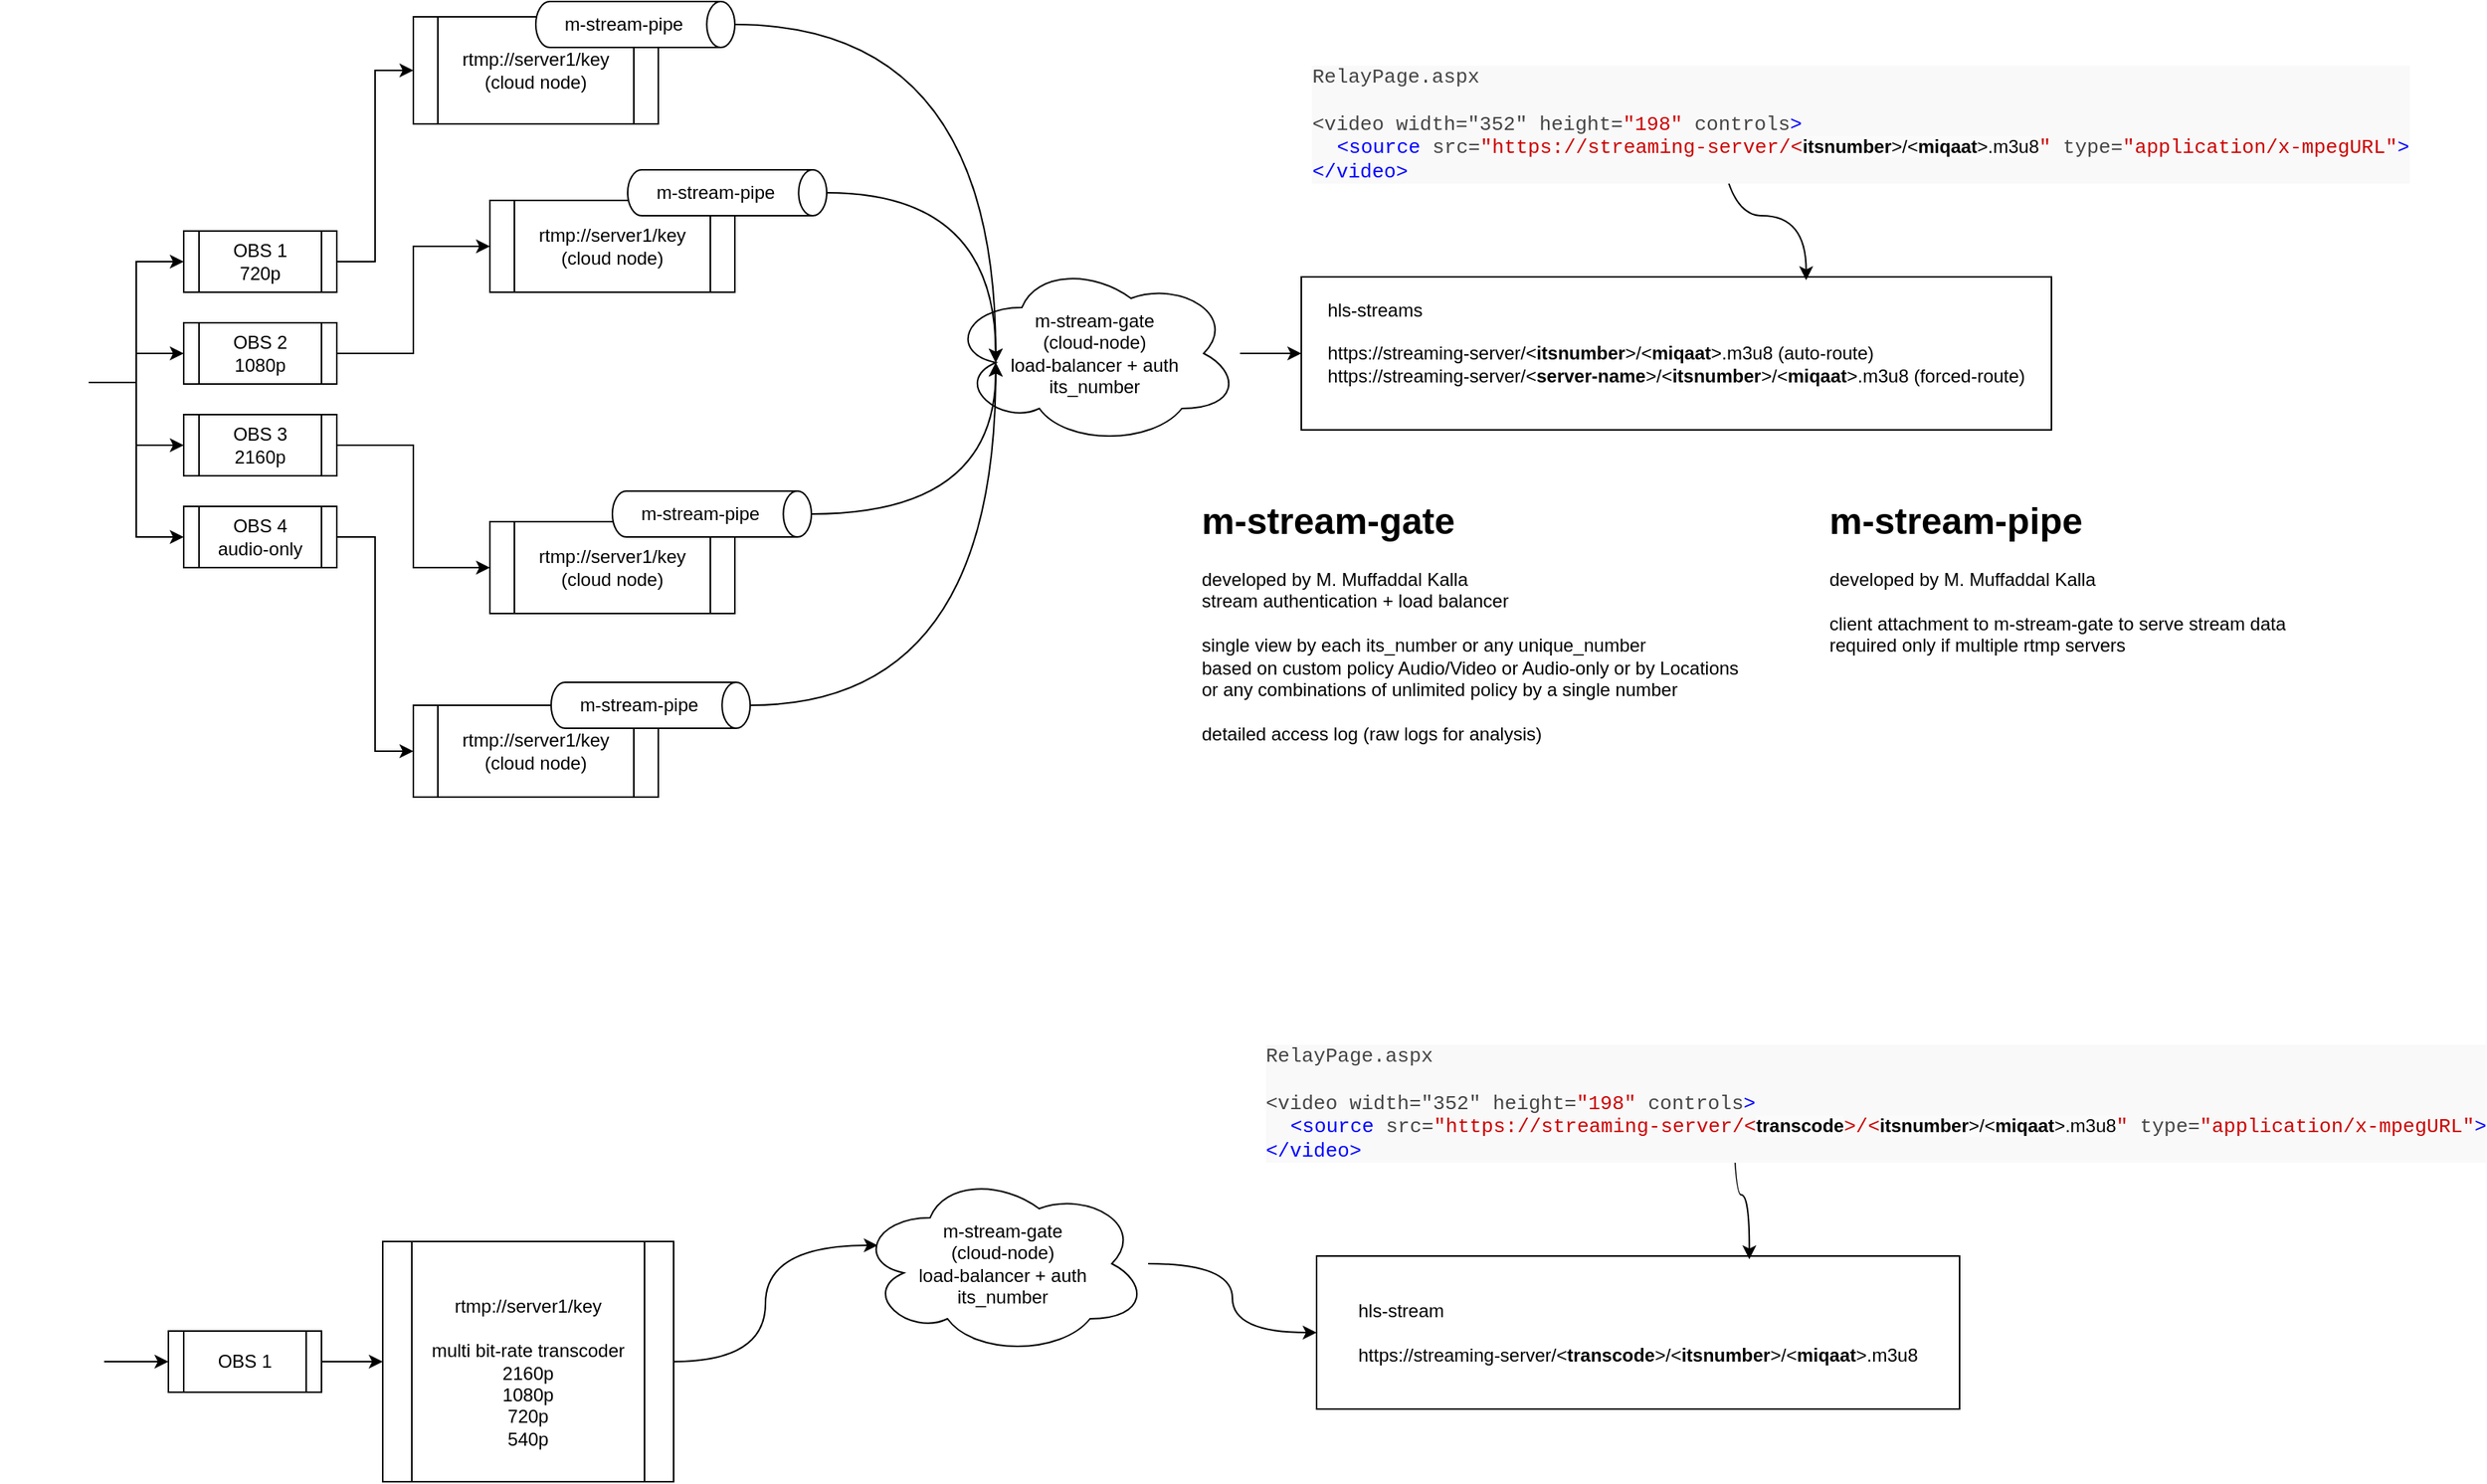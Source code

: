 <mxfile version="21.6.2" type="github">
  <diagram name="Page-1" id="kLFePdFWsTufF-HmQE2H">
    <mxGraphModel dx="1509" dy="838" grid="1" gridSize="10" guides="1" tooltips="1" connect="1" arrows="1" fold="1" page="1" pageScale="1" pageWidth="1169" pageHeight="827" math="0" shadow="0">
      <root>
        <mxCell id="0" />
        <mxCell id="1" parent="0" />
        <mxCell id="W_m8egjQRSMQ96TAHbuR-48" value="&lt;h1&gt;m-stream-gate&lt;/h1&gt;&lt;p&gt;developed by M. Muffaddal Kalla&lt;br&gt;stream authentication + load balancer&lt;br&gt;&lt;br&gt;single view by each its_number or any unique_number &lt;br&gt;based on custom policy Audio/Video or Audio-only or by Locations&lt;br&gt;or any combinations of unlimited policy by a single number&lt;br&gt;&lt;br&gt;detailed access log (raw logs for analysis)&lt;br&gt;&lt;br&gt;&lt;br&gt;&lt;/p&gt;" style="text;html=1;strokeColor=none;fillColor=none;spacing=5;spacingTop=-20;whiteSpace=wrap;overflow=hidden;rounded=0;" vertex="1" parent="1">
          <mxGeometry x="800" y="340" width="390" height="170" as="geometry" />
        </mxCell>
        <mxCell id="W_m8egjQRSMQ96TAHbuR-49" value="&lt;h1&gt;m-stream-pipe&lt;/h1&gt;&lt;p&gt;developed by M. Muffaddal Kalla&lt;br&gt;&lt;br&gt;client attachment to m-stream-gate to serve stream data&lt;br&gt;required only if multiple rtmp servers&lt;/p&gt;" style="text;html=1;strokeColor=none;fillColor=none;spacing=5;spacingTop=-20;whiteSpace=wrap;overflow=hidden;rounded=0;" vertex="1" parent="1">
          <mxGeometry x="1210" y="340" width="390" height="170" as="geometry" />
        </mxCell>
        <mxCell id="W_m8egjQRSMQ96TAHbuR-52" value="" style="shape=image;html=1;verticalAlign=top;verticalLabelPosition=bottom;labelBackgroundColor=#ffffff;imageAspect=0;aspect=fixed;image=https://cdn1.iconfinder.com/data/icons/social-media-vol-3/24/_video-128.png;flipH=1;" vertex="1" parent="1">
          <mxGeometry x="30" y="880" width="58" height="58" as="geometry" />
        </mxCell>
        <mxCell id="W_m8egjQRSMQ96TAHbuR-84" style="edgeStyle=orthogonalEdgeStyle;rounded=0;orthogonalLoop=1;jettySize=auto;html=1;entryX=0;entryY=0.5;entryDx=0;entryDy=0;" edge="1" parent="1" source="W_m8egjQRSMQ96TAHbuR-53" target="W_m8egjQRSMQ96TAHbuR-82">
          <mxGeometry relative="1" as="geometry" />
        </mxCell>
        <mxCell id="W_m8egjQRSMQ96TAHbuR-53" value="OBS 1" style="shape=process;whiteSpace=wrap;html=1;backgroundOutline=1;" vertex="1" parent="1">
          <mxGeometry x="130" y="889" width="100" height="40" as="geometry" />
        </mxCell>
        <mxCell id="W_m8egjQRSMQ96TAHbuR-54" style="edgeStyle=orthogonalEdgeStyle;rounded=0;orthogonalLoop=1;jettySize=auto;html=1;entryX=0;entryY=0.5;entryDx=0;entryDy=0;" edge="1" parent="1" source="W_m8egjQRSMQ96TAHbuR-52" target="W_m8egjQRSMQ96TAHbuR-53">
          <mxGeometry relative="1" as="geometry" />
        </mxCell>
        <mxCell id="W_m8egjQRSMQ96TAHbuR-69" value="m-stream-gate&lt;br&gt;(cloud-node)&lt;br&gt;load-balancer + auth&lt;br&gt;its_number" style="ellipse;shape=cloud;whiteSpace=wrap;html=1;" vertex="1" parent="1">
          <mxGeometry x="580" y="785" width="190" height="120" as="geometry" />
        </mxCell>
        <mxCell id="W_m8egjQRSMQ96TAHbuR-78" value="&lt;div style=&quot;text-align: left;&quot;&gt;hls-stream&lt;br&gt;&lt;br&gt;https://streaming-server/&amp;lt;&lt;b&gt;transcode&lt;/b&gt;&amp;gt;/&amp;lt;&lt;b&gt;itsnumber&lt;/b&gt;&amp;gt;/&amp;lt;&lt;b&gt;miqaat&lt;/b&gt;&amp;gt;.m3u8&lt;/div&gt;" style="rounded=0;whiteSpace=wrap;html=1;" vertex="1" parent="1">
          <mxGeometry x="880" y="840" width="420" height="100" as="geometry" />
        </mxCell>
        <mxCell id="W_m8egjQRSMQ96TAHbuR-79" style="edgeStyle=orthogonalEdgeStyle;rounded=0;orthogonalLoop=1;jettySize=auto;html=1;curved=1;" edge="1" parent="1" source="W_m8egjQRSMQ96TAHbuR-69" target="W_m8egjQRSMQ96TAHbuR-78">
          <mxGeometry relative="1" as="geometry" />
        </mxCell>
        <mxCell id="W_m8egjQRSMQ96TAHbuR-80" style="edgeStyle=orthogonalEdgeStyle;rounded=0;orthogonalLoop=1;jettySize=auto;html=1;entryX=0.673;entryY=0.021;entryDx=0;entryDy=0;entryPerimeter=0;curved=1;" edge="1" parent="1" target="W_m8egjQRSMQ96TAHbuR-78">
          <mxGeometry relative="1" as="geometry">
            <mxPoint x="1152" y="714.955" as="sourcePoint" />
            <Array as="points">
              <mxPoint x="1152" y="800" />
            </Array>
          </mxGeometry>
        </mxCell>
        <mxCell id="W_m8egjQRSMQ96TAHbuR-81" value="&lt;div style=&quot;border-color: var(--border-color); color: rgb(68, 68, 68); font-family: Consolas, Courier, monospace; font-size: 13px; text-align: left; background-color: rgb(249, 249, 249); padding-left: 0px;&quot;&gt;RelayPage.aspx&lt;br&gt;&lt;br&gt;&amp;lt;video&amp;nbsp;width=&quot;352&quot;&amp;nbsp;height=&lt;span style=&quot;border-color: var(--border-color); color: rgb(204, 0, 0);&quot; class=&quot;rd_code_red&quot;&gt;&quot;198&quot;&lt;/span&gt;&amp;nbsp;controls&lt;span style=&quot;border-color: var(--border-color); color: rgb(0, 0, 255);&quot; class=&quot;rd_code_blu&quot;&gt;&amp;gt;&lt;/span&gt;&lt;/div&gt;&lt;div style=&quot;border-color: var(--border-color); color: rgb(68, 68, 68); font-family: Consolas, Courier, monospace; font-size: 13px; text-align: left; background-color: rgb(249, 249, 249); padding-left: 16px;&quot;&gt;&lt;span style=&quot;border-color: var(--border-color); color: rgb(0, 0, 255);&quot; class=&quot;rd_code_blu&quot;&gt;&amp;lt;source&lt;/span&gt;&amp;nbsp;src=&lt;span style=&quot;border-color: var(--border-color); color: rgb(204, 0, 0);&quot; class=&quot;rd_code_red&quot;&gt;&quot;https://streaming-server/&amp;lt;&lt;b style=&quot;border-color: var(--border-color); color: rgb(0, 0, 0); font-family: Helvetica; font-size: 12px; background-color: rgb(251, 251, 251);&quot;&gt;transcode&lt;/b&gt;&amp;gt;/&amp;lt;&lt;b style=&quot;border-color: var(--border-color); color: rgb(0, 0, 0); font-family: Helvetica; font-size: 12px; background-color: rgb(251, 251, 251);&quot;&gt;itsnumber&lt;/b&gt;&lt;span style=&quot;color: rgb(0, 0, 0); font-family: Helvetica; font-size: 12px; background-color: rgb(251, 251, 251);&quot;&gt;&amp;gt;/&amp;lt;&lt;/span&gt;&lt;b style=&quot;border-color: var(--border-color); color: rgb(0, 0, 0); font-family: Helvetica; font-size: 12px; background-color: rgb(251, 251, 251);&quot;&gt;miqaat&lt;/b&gt;&lt;span style=&quot;color: rgb(0, 0, 0); font-family: Helvetica; font-size: 12px; background-color: rgb(251, 251, 251);&quot;&gt;&amp;gt;.m3u8&lt;/span&gt;&quot;&lt;/span&gt;&amp;nbsp;type=&lt;span style=&quot;border-color: var(--border-color); color: rgb(204, 0, 0);&quot; class=&quot;rd_code_red&quot;&gt;&quot;application/x-mpegURL&quot;&lt;/span&gt;&lt;span style=&quot;border-color: var(--border-color); color: rgb(0, 0, 255);&quot; class=&quot;rd_code_blu&quot;&gt;&amp;gt;&lt;/span&gt;&lt;/div&gt;&lt;div style=&quot;border-color: var(--border-color); color: rgb(68, 68, 68); font-family: Consolas, Courier, monospace; font-size: 13px; text-align: left; background-color: rgb(249, 249, 249); padding-left: 0px;&quot;&gt;&lt;span style=&quot;border-color: var(--border-color); color: rgb(0, 0, 255);&quot; class=&quot;rd_code_blu&quot;&gt;&amp;lt;/video&amp;gt;&lt;/span&gt;&lt;/div&gt;" style="text;html=1;align=center;verticalAlign=middle;resizable=0;points=[];autosize=1;strokeColor=none;fillColor=none;" vertex="1" parent="1">
          <mxGeometry x="860" y="695" width="770" height="90" as="geometry" />
        </mxCell>
        <mxCell id="W_m8egjQRSMQ96TAHbuR-1" value="" style="shape=image;html=1;verticalAlign=top;verticalLabelPosition=bottom;labelBackgroundColor=#ffffff;imageAspect=0;aspect=fixed;image=https://cdn1.iconfinder.com/data/icons/social-media-vol-3/24/_video-128.png;flipH=1;" vertex="1" parent="1">
          <mxGeometry x="20" y="240" width="58" height="58" as="geometry" />
        </mxCell>
        <mxCell id="W_m8egjQRSMQ96TAHbuR-2" value="OBS 1&lt;br&gt;720p" style="shape=process;whiteSpace=wrap;html=1;backgroundOutline=1;" vertex="1" parent="1">
          <mxGeometry x="140" y="170" width="100" height="40" as="geometry" />
        </mxCell>
        <mxCell id="W_m8egjQRSMQ96TAHbuR-3" style="edgeStyle=orthogonalEdgeStyle;rounded=0;orthogonalLoop=1;jettySize=auto;html=1;entryX=0;entryY=0.5;entryDx=0;entryDy=0;" edge="1" parent="1" source="W_m8egjQRSMQ96TAHbuR-1" target="W_m8egjQRSMQ96TAHbuR-2">
          <mxGeometry relative="1" as="geometry" />
        </mxCell>
        <mxCell id="W_m8egjQRSMQ96TAHbuR-4" value="OBS 2&lt;br&gt;1080p" style="shape=process;whiteSpace=wrap;html=1;backgroundOutline=1;" vertex="1" parent="1">
          <mxGeometry x="140" y="230" width="100" height="40" as="geometry" />
        </mxCell>
        <mxCell id="W_m8egjQRSMQ96TAHbuR-5" style="edgeStyle=orthogonalEdgeStyle;rounded=0;orthogonalLoop=1;jettySize=auto;html=1;entryX=0;entryY=0.5;entryDx=0;entryDy=0;" edge="1" parent="1" source="W_m8egjQRSMQ96TAHbuR-1" target="W_m8egjQRSMQ96TAHbuR-4">
          <mxGeometry relative="1" as="geometry" />
        </mxCell>
        <mxCell id="W_m8egjQRSMQ96TAHbuR-6" value="OBS 3&lt;br&gt;2160p" style="shape=process;whiteSpace=wrap;html=1;backgroundOutline=1;" vertex="1" parent="1">
          <mxGeometry x="140" y="290" width="100" height="40" as="geometry" />
        </mxCell>
        <mxCell id="W_m8egjQRSMQ96TAHbuR-7" style="edgeStyle=orthogonalEdgeStyle;rounded=0;orthogonalLoop=1;jettySize=auto;html=1;" edge="1" parent="1" source="W_m8egjQRSMQ96TAHbuR-1" target="W_m8egjQRSMQ96TAHbuR-6">
          <mxGeometry relative="1" as="geometry" />
        </mxCell>
        <mxCell id="W_m8egjQRSMQ96TAHbuR-8" value="OBS 4&lt;br&gt;audio-only" style="shape=process;whiteSpace=wrap;html=1;backgroundOutline=1;" vertex="1" parent="1">
          <mxGeometry x="140" y="350" width="100" height="40" as="geometry" />
        </mxCell>
        <mxCell id="W_m8egjQRSMQ96TAHbuR-9" style="edgeStyle=orthogonalEdgeStyle;rounded=0;orthogonalLoop=1;jettySize=auto;html=1;entryX=0;entryY=0.5;entryDx=0;entryDy=0;" edge="1" parent="1" source="W_m8egjQRSMQ96TAHbuR-1" target="W_m8egjQRSMQ96TAHbuR-8">
          <mxGeometry relative="1" as="geometry" />
        </mxCell>
        <mxCell id="W_m8egjQRSMQ96TAHbuR-10" value="rtmp://server1/key&lt;br&gt;(cloud node)" style="shape=process;whiteSpace=wrap;html=1;backgroundOutline=1;" vertex="1" parent="1">
          <mxGeometry x="290" y="30" width="160" height="70" as="geometry" />
        </mxCell>
        <mxCell id="W_m8egjQRSMQ96TAHbuR-11" style="edgeStyle=orthogonalEdgeStyle;rounded=0;orthogonalLoop=1;jettySize=auto;html=1;entryX=0;entryY=0.5;entryDx=0;entryDy=0;" edge="1" parent="1" source="W_m8egjQRSMQ96TAHbuR-2" target="W_m8egjQRSMQ96TAHbuR-10">
          <mxGeometry relative="1" as="geometry" />
        </mxCell>
        <mxCell id="W_m8egjQRSMQ96TAHbuR-13" value="rtmp://server1/key&lt;br style=&quot;border-color: var(--border-color);&quot;&gt;(cloud node)" style="shape=process;whiteSpace=wrap;html=1;backgroundOutline=1;" vertex="1" parent="1">
          <mxGeometry x="340" y="150" width="160" height="60" as="geometry" />
        </mxCell>
        <mxCell id="W_m8egjQRSMQ96TAHbuR-14" style="edgeStyle=orthogonalEdgeStyle;rounded=0;orthogonalLoop=1;jettySize=auto;html=1;entryX=0;entryY=0.5;entryDx=0;entryDy=0;" edge="1" parent="1" source="W_m8egjQRSMQ96TAHbuR-4" target="W_m8egjQRSMQ96TAHbuR-13">
          <mxGeometry relative="1" as="geometry" />
        </mxCell>
        <mxCell id="W_m8egjQRSMQ96TAHbuR-15" value="rtmp://server1/key&lt;br style=&quot;border-color: var(--border-color);&quot;&gt;(cloud node)" style="shape=process;whiteSpace=wrap;html=1;backgroundOutline=1;" vertex="1" parent="1">
          <mxGeometry x="340" y="360" width="160" height="60" as="geometry" />
        </mxCell>
        <mxCell id="W_m8egjQRSMQ96TAHbuR-16" style="edgeStyle=orthogonalEdgeStyle;rounded=0;orthogonalLoop=1;jettySize=auto;html=1;entryX=0;entryY=0.5;entryDx=0;entryDy=0;" edge="1" parent="1" source="W_m8egjQRSMQ96TAHbuR-6" target="W_m8egjQRSMQ96TAHbuR-15">
          <mxGeometry relative="1" as="geometry" />
        </mxCell>
        <mxCell id="W_m8egjQRSMQ96TAHbuR-17" value="rtmp://server1/key&lt;br style=&quot;border-color: var(--border-color);&quot;&gt;(cloud node)" style="shape=process;whiteSpace=wrap;html=1;backgroundOutline=1;" vertex="1" parent="1">
          <mxGeometry x="290" y="480" width="160" height="60" as="geometry" />
        </mxCell>
        <mxCell id="W_m8egjQRSMQ96TAHbuR-18" style="edgeStyle=orthogonalEdgeStyle;rounded=0;orthogonalLoop=1;jettySize=auto;html=1;entryX=0;entryY=0.5;entryDx=0;entryDy=0;" edge="1" parent="1" source="W_m8egjQRSMQ96TAHbuR-8" target="W_m8egjQRSMQ96TAHbuR-17">
          <mxGeometry relative="1" as="geometry" />
        </mxCell>
        <mxCell id="W_m8egjQRSMQ96TAHbuR-20" value="m-stream-gate&lt;br&gt;(cloud-node)&lt;br&gt;load-balancer + auth&lt;br&gt;its_number" style="ellipse;shape=cloud;whiteSpace=wrap;html=1;" vertex="1" parent="1">
          <mxGeometry x="640" y="190" width="190" height="120" as="geometry" />
        </mxCell>
        <mxCell id="W_m8egjQRSMQ96TAHbuR-34" style="edgeStyle=orthogonalEdgeStyle;rounded=0;orthogonalLoop=1;jettySize=auto;html=1;curved=1;entryX=0.16;entryY=0.55;entryDx=0;entryDy=0;entryPerimeter=0;" edge="1" parent="1" source="W_m8egjQRSMQ96TAHbuR-26" target="W_m8egjQRSMQ96TAHbuR-20">
          <mxGeometry relative="1" as="geometry">
            <mxPoint x="750" y="90" as="targetPoint" />
          </mxGeometry>
        </mxCell>
        <mxCell id="W_m8egjQRSMQ96TAHbuR-26" value="m-stream-pipe" style="shape=cylinder3;whiteSpace=wrap;html=1;boundedLbl=1;backgroundOutline=1;size=9.167;labelBorderColor=none;labelBackgroundColor=none;horizontal=1;direction=south;" vertex="1" parent="1">
          <mxGeometry x="370" y="20" width="130" height="30" as="geometry" />
        </mxCell>
        <mxCell id="W_m8egjQRSMQ96TAHbuR-35" style="edgeStyle=orthogonalEdgeStyle;rounded=0;orthogonalLoop=1;jettySize=auto;html=1;curved=1;entryX=0.16;entryY=0.55;entryDx=0;entryDy=0;entryPerimeter=0;" edge="1" parent="1" source="W_m8egjQRSMQ96TAHbuR-27" target="W_m8egjQRSMQ96TAHbuR-20">
          <mxGeometry relative="1" as="geometry">
            <mxPoint x="580" y="270" as="targetPoint" />
          </mxGeometry>
        </mxCell>
        <mxCell id="W_m8egjQRSMQ96TAHbuR-27" value="m-stream-pipe" style="shape=cylinder3;whiteSpace=wrap;html=1;boundedLbl=1;backgroundOutline=1;size=9.167;labelBorderColor=none;labelBackgroundColor=none;horizontal=1;direction=south;" vertex="1" parent="1">
          <mxGeometry x="430" y="130" width="130" height="30" as="geometry" />
        </mxCell>
        <mxCell id="W_m8egjQRSMQ96TAHbuR-36" style="edgeStyle=orthogonalEdgeStyle;rounded=0;orthogonalLoop=1;jettySize=auto;html=1;curved=1;entryX=0.16;entryY=0.55;entryDx=0;entryDy=0;entryPerimeter=0;" edge="1" parent="1" source="W_m8egjQRSMQ96TAHbuR-28" target="W_m8egjQRSMQ96TAHbuR-20">
          <mxGeometry relative="1" as="geometry">
            <mxPoint x="640" y="320" as="targetPoint" />
          </mxGeometry>
        </mxCell>
        <mxCell id="W_m8egjQRSMQ96TAHbuR-28" value="m-stream-pipe" style="shape=cylinder3;whiteSpace=wrap;html=1;boundedLbl=1;backgroundOutline=1;size=9.167;labelBorderColor=none;labelBackgroundColor=none;horizontal=1;direction=south;" vertex="1" parent="1">
          <mxGeometry x="420" y="340" width="130" height="30" as="geometry" />
        </mxCell>
        <mxCell id="W_m8egjQRSMQ96TAHbuR-37" style="edgeStyle=orthogonalEdgeStyle;rounded=0;orthogonalLoop=1;jettySize=auto;html=1;curved=1;entryX=0.16;entryY=0.55;entryDx=0;entryDy=0;entryPerimeter=0;" edge="1" parent="1" source="W_m8egjQRSMQ96TAHbuR-29" target="W_m8egjQRSMQ96TAHbuR-20">
          <mxGeometry relative="1" as="geometry">
            <mxPoint x="740" y="340" as="targetPoint" />
          </mxGeometry>
        </mxCell>
        <mxCell id="W_m8egjQRSMQ96TAHbuR-29" value="m-stream-pipe" style="shape=cylinder3;whiteSpace=wrap;html=1;boundedLbl=1;backgroundOutline=1;size=9.167;labelBorderColor=none;labelBackgroundColor=none;horizontal=1;direction=south;" vertex="1" parent="1">
          <mxGeometry x="380" y="465" width="130" height="30" as="geometry" />
        </mxCell>
        <mxCell id="W_m8egjQRSMQ96TAHbuR-39" value="&lt;div style=&quot;text-align: left;&quot;&gt;hls-streams&lt;br&gt;&lt;br&gt;https://streaming-server/&amp;lt;&lt;b&gt;itsnumber&lt;/b&gt;&amp;gt;/&amp;lt;&lt;b&gt;miqaat&lt;/b&gt;&amp;gt;.m3u8 (auto-route)&lt;br&gt;https://streaming-server/&amp;lt;&lt;b&gt;server-name&lt;/b&gt;&amp;gt;/&amp;lt;&lt;b style=&quot;border-color: var(--border-color);&quot;&gt;itsnumber&lt;/b&gt;&amp;gt;/&amp;lt;&lt;b style=&quot;border-color: var(--border-color);&quot;&gt;miqaat&lt;/b&gt;&amp;gt;.m3u8 (forced-route)&lt;span style=&quot;background-color: initial;&quot;&gt;&lt;br&gt;&lt;/span&gt;&lt;/div&gt;&lt;div style=&quot;text-align: left;&quot;&gt;&lt;br&gt;&lt;/div&gt;" style="rounded=0;whiteSpace=wrap;html=1;" vertex="1" parent="1">
          <mxGeometry x="870" y="200" width="490" height="100" as="geometry" />
        </mxCell>
        <mxCell id="W_m8egjQRSMQ96TAHbuR-40" style="edgeStyle=orthogonalEdgeStyle;rounded=0;orthogonalLoop=1;jettySize=auto;html=1;" edge="1" parent="1" source="W_m8egjQRSMQ96TAHbuR-20" target="W_m8egjQRSMQ96TAHbuR-39">
          <mxGeometry relative="1" as="geometry" />
        </mxCell>
        <mxCell id="W_m8egjQRSMQ96TAHbuR-46" style="edgeStyle=orthogonalEdgeStyle;rounded=0;orthogonalLoop=1;jettySize=auto;html=1;entryX=0.673;entryY=0.021;entryDx=0;entryDy=0;entryPerimeter=0;curved=1;" edge="1" parent="1" target="W_m8egjQRSMQ96TAHbuR-39">
          <mxGeometry relative="1" as="geometry">
            <mxPoint x="1142" y="74.955" as="sourcePoint" />
            <Array as="points">
              <mxPoint x="1142" y="160" />
            </Array>
          </mxGeometry>
        </mxCell>
        <mxCell id="W_m8egjQRSMQ96TAHbuR-47" value="&lt;div style=&quot;border-color: var(--border-color); color: rgb(68, 68, 68); font-family: Consolas, Courier, monospace; font-size: 13px; text-align: left; background-color: rgb(249, 249, 249); padding-left: 0px;&quot;&gt;RelayPage.aspx&lt;br&gt;&lt;br&gt;&amp;lt;video&amp;nbsp;width=&quot;352&quot;&amp;nbsp;height=&lt;span style=&quot;border-color: var(--border-color); color: rgb(204, 0, 0);&quot; class=&quot;rd_code_red&quot;&gt;&quot;198&quot;&lt;/span&gt;&amp;nbsp;controls&lt;span style=&quot;border-color: var(--border-color); color: rgb(0, 0, 255);&quot; class=&quot;rd_code_blu&quot;&gt;&amp;gt;&lt;/span&gt;&lt;/div&gt;&lt;div style=&quot;border-color: var(--border-color); color: rgb(68, 68, 68); font-family: Consolas, Courier, monospace; font-size: 13px; text-align: left; background-color: rgb(249, 249, 249); padding-left: 16px;&quot;&gt;&lt;span style=&quot;border-color: var(--border-color); color: rgb(0, 0, 255);&quot; class=&quot;rd_code_blu&quot;&gt;&amp;lt;source&lt;/span&gt;&amp;nbsp;src=&lt;span style=&quot;border-color: var(--border-color); color: rgb(204, 0, 0);&quot; class=&quot;rd_code_red&quot;&gt;&quot;https://streaming-server/&amp;lt;&lt;b style=&quot;border-color: var(--border-color); color: rgb(0, 0, 0); font-family: Helvetica; font-size: 12px; background-color: rgb(251, 251, 251);&quot;&gt;itsnumber&lt;/b&gt;&lt;span style=&quot;color: rgb(0, 0, 0); font-family: Helvetica; font-size: 12px; background-color: rgb(251, 251, 251);&quot;&gt;&amp;gt;/&amp;lt;&lt;/span&gt;&lt;b style=&quot;border-color: var(--border-color); color: rgb(0, 0, 0); font-family: Helvetica; font-size: 12px; background-color: rgb(251, 251, 251);&quot;&gt;miqaat&lt;/b&gt;&lt;span style=&quot;color: rgb(0, 0, 0); font-family: Helvetica; font-size: 12px; background-color: rgb(251, 251, 251);&quot;&gt;&amp;gt;.m3u8&lt;/span&gt;&quot;&lt;/span&gt;&amp;nbsp;type=&lt;span style=&quot;border-color: var(--border-color); color: rgb(204, 0, 0);&quot; class=&quot;rd_code_red&quot;&gt;&quot;application/x-mpegURL&quot;&lt;/span&gt;&lt;span style=&quot;border-color: var(--border-color); color: rgb(0, 0, 255);&quot; class=&quot;rd_code_blu&quot;&gt;&amp;gt;&lt;/span&gt;&lt;/div&gt;&lt;div style=&quot;border-color: var(--border-color); color: rgb(68, 68, 68); font-family: Consolas, Courier, monospace; font-size: 13px; text-align: left; background-color: rgb(249, 249, 249); padding-left: 0px;&quot;&gt;&lt;span style=&quot;border-color: var(--border-color); color: rgb(0, 0, 255);&quot; class=&quot;rd_code_blu&quot;&gt;&amp;lt;/video&amp;gt;&lt;/span&gt;&lt;/div&gt;" style="text;html=1;align=center;verticalAlign=middle;resizable=0;points=[];autosize=1;strokeColor=none;fillColor=none;" vertex="1" parent="1">
          <mxGeometry x="890" y="55" width="690" height="90" as="geometry" />
        </mxCell>
        <mxCell id="W_m8egjQRSMQ96TAHbuR-83" style="edgeStyle=orthogonalEdgeStyle;rounded=0;orthogonalLoop=1;jettySize=auto;html=1;entryX=0.07;entryY=0.4;entryDx=0;entryDy=0;entryPerimeter=0;curved=1;" edge="1" parent="1" source="W_m8egjQRSMQ96TAHbuR-82" target="W_m8egjQRSMQ96TAHbuR-69">
          <mxGeometry relative="1" as="geometry" />
        </mxCell>
        <mxCell id="W_m8egjQRSMQ96TAHbuR-82" value="&lt;br&gt;rtmp://server1/key&lt;br&gt;&lt;br style=&quot;border-color: var(--border-color);&quot;&gt;multi bit-rate transcoder&lt;br&gt;2160p&lt;br&gt;1080p&lt;br&gt;720p&lt;br&gt;540p" style="shape=process;whiteSpace=wrap;html=1;backgroundOutline=1;" vertex="1" parent="1">
          <mxGeometry x="270" y="830.5" width="190" height="157" as="geometry" />
        </mxCell>
      </root>
    </mxGraphModel>
  </diagram>
</mxfile>
